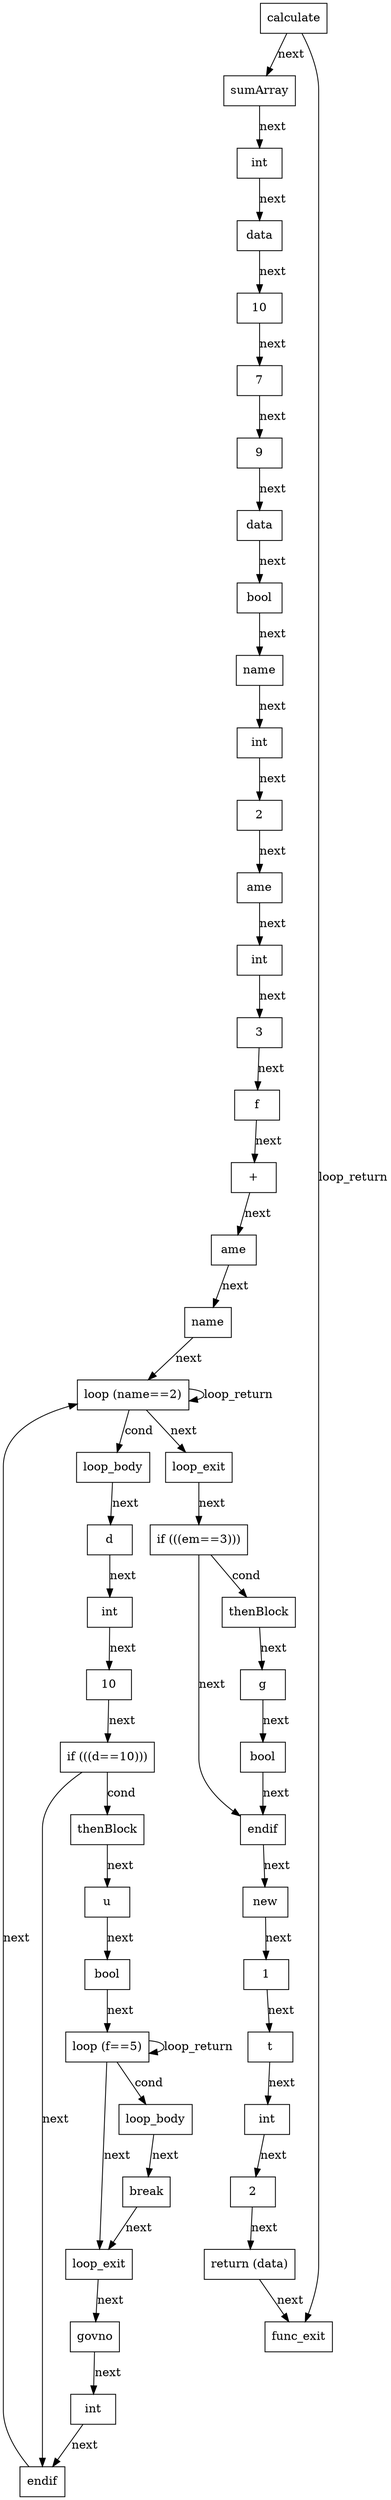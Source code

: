 digraph CFG {
    node [shape=box];
    Node0 [label="calculate"];
    Node0 -> Node2 [label="next"];
    Node2 [label="sumArray"];
    Node2 -> Node3 [label="next"];
    Node3 [label="int"];
    Node3 -> Node4 [label="next"];
    Node4 [label="data"];
    Node4 -> Node5 [label="next"];
    Node5 [label="10"];
    Node5 -> Node6 [label="next"];
    Node6 [label="7"];
    Node6 -> Node7 [label="next"];
    Node7 [label="9"];
    Node7 -> Node8 [label="next"];
    Node8 [label="data"];
    Node8 -> Node9 [label="next"];
    Node9 [label="bool"];
    Node9 -> Node10 [label="next"];
    Node10 [label="name"];
    Node10 -> Node11 [label="next"];
    Node11 [label="int"];
    Node11 -> Node12 [label="next"];
    Node12 [label="2"];
    Node12 -> Node13 [label="next"];
    Node13 [label="ame"];
    Node13 -> Node14 [label="next"];
    Node14 [label="int"];
    Node14 -> Node15 [label="next"];
    Node15 [label="3"];
    Node15 -> Node16 [label="next"];
    Node16 [label="f"];
    Node16 -> Node17 [label="next"];
    Node17 [label="+"];
    Node17 -> Node18 [label="next"];
    Node18 [label="ame"];
    Node18 -> Node19 [label="next"];
    Node19 [label="name"];
    Node19 -> Node20 [label="next"];
    Node20 [label="loop (name==2)"];
    Node20 -> Node22 [label="cond"];
    Node22 [label="loop_body"];
    Node22 -> Node23 [label="next"];
    Node23 [label="d"];
    Node23 -> Node24 [label="next"];
    Node24 [label="int"];
    Node24 -> Node25 [label="next"];
    Node25 [label="10"];
    Node25 -> Node26 [label="next"];
    Node26 [label="if (((d==10)))"];
    Node26 -> Node28 [label="cond"];
    Node28 [label="thenBlock"];
    Node28 -> Node29 [label="next"];
    Node29 [label="u"];
    Node29 -> Node30 [label="next"];
    Node30 [label="bool"];
    Node30 -> Node31 [label="next"];
    Node31 [label="loop (f==5)"];
    Node31 -> Node33 [label="cond"];
    Node33 [label="loop_body"];
    Node33 -> Node34 [label="next"];
    Node34 [label="break"];
    Node34 -> Node32 [label="next"];
    Node32 [label="loop_exit"];
    Node32 -> Node35 [label="next"];
    Node35 [label="govno"];
    Node35 -> Node36 [label="next"];
    Node36 [label="int"];
    Node36 -> Node27 [label="next"];
    Node27 [label="endif"];
    Node27 -> Node20 [label="next"];
    Node31 -> Node32 [label="next"];
    Node31 -> Node31 [label="loop_return"];
    Node26 -> Node27 [label="next"];
    Node20 -> Node21 [label="next"];
    Node21 [label="loop_exit"];
    Node21 -> Node37 [label="next"];
    Node37 [label="if (((em==3)))"];
    Node37 -> Node39 [label="cond"];
    Node39 [label="thenBlock"];
    Node39 -> Node40 [label="next"];
    Node40 [label="g"];
    Node40 -> Node41 [label="next"];
    Node41 [label="bool"];
    Node41 -> Node38 [label="next"];
    Node38 [label="endif"];
    Node38 -> Node42 [label="next"];
    Node42 [label="new"];
    Node42 -> Node43 [label="next"];
    Node43 [label="1"];
    Node43 -> Node44 [label="next"];
    Node44 [label="t"];
    Node44 -> Node45 [label="next"];
    Node45 [label="int"];
    Node45 -> Node46 [label="next"];
    Node46 [label="2"];
    Node46 -> Node47 [label="next"];
    Node47 [label="return (data)"];
    Node47 -> Node1 [label="next"];
    Node1 [label="func_exit"];
    Node37 -> Node38 [label="next"];
    Node20 -> Node20 [label="loop_return"];
    Node0 -> Node1 [label="loop_return"];
}
